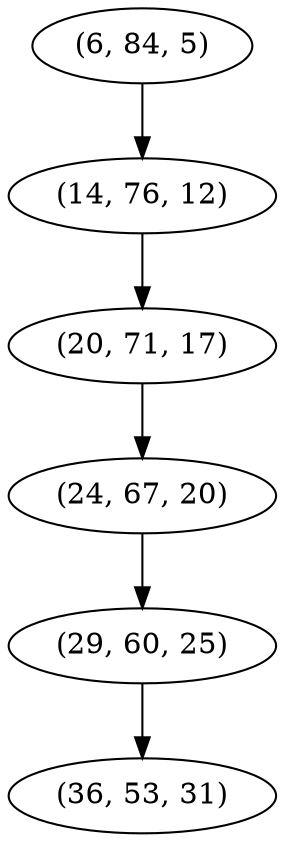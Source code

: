 digraph tree {
    "(6, 84, 5)";
    "(14, 76, 12)";
    "(20, 71, 17)";
    "(24, 67, 20)";
    "(29, 60, 25)";
    "(36, 53, 31)";
    "(6, 84, 5)" -> "(14, 76, 12)";
    "(14, 76, 12)" -> "(20, 71, 17)";
    "(20, 71, 17)" -> "(24, 67, 20)";
    "(24, 67, 20)" -> "(29, 60, 25)";
    "(29, 60, 25)" -> "(36, 53, 31)";
}
